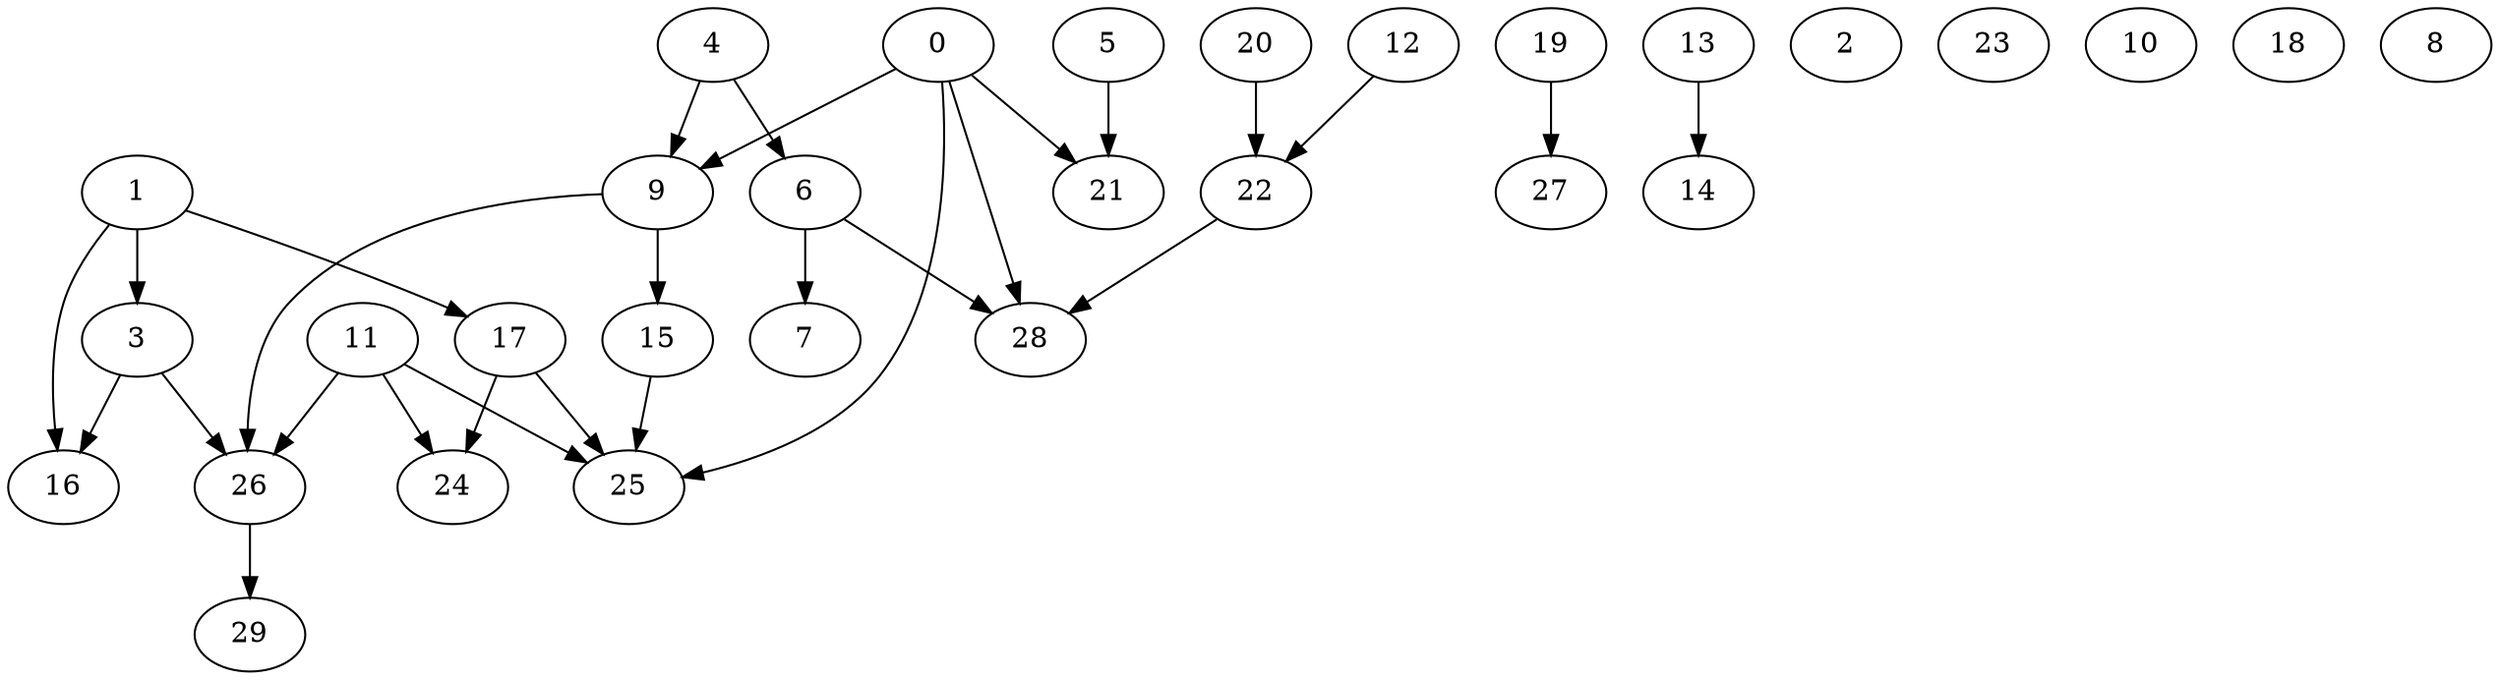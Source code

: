 digraph "Random_Nodes_30_Density_0.93_CCR_2.01_WeightType_Random_GB_Homogeneous-2" {
1 [Weight=3];
4 [Weight=6];
0 [Weight=10];
20 [Weight=8];
11 [Weight=8];
3 [Weight=2];
9 [Weight=8];
12 [Weight=9];
6 [Weight=8];
19 [Weight=2];
26 [Weight=6];
5 [Weight=7];
17 [Weight=4];
22 [Weight=6];
13 [Weight=4];
15 [Weight=8];
2 [Weight=10];
21 [Weight=10];
28 [Weight=10];
23 [Weight=9];
27 [Weight=9];
29 [Weight=8];
7 [Weight=7];
10 [Weight=7];
18 [Weight=7];
24 [Weight=7];
8 [Weight=4];
14 [Weight=4];
16 [Weight=3];
25 [Weight=2];
1 -> 16 [Weight=14];
5 -> 21 [Weight=12];
22 -> 28 [Weight=9];
4 -> 6 [Weight=9];
1 -> 3 [Weight=24];
19 -> 27 [Weight=24];
20 -> 22 [Weight=24];
12 -> 22 [Weight=7];
6 -> 7 [Weight=7];
26 -> 29 [Weight=21];
3 -> 26 [Weight=17];
9 -> 26 [Weight=7];
0 -> 28 [Weight=21];
11 -> 25 [Weight=5];
17 -> 24 [Weight=17];
6 -> 28 [Weight=21];
9 -> 15 [Weight=9];
1 -> 17 [Weight=24];
11 -> 24 [Weight=12];
3 -> 16 [Weight=12];
11 -> 26 [Weight=12];
13 -> 14 [Weight=9];
17 -> 25 [Weight=17];
0 -> 21 [Weight=12];
15 -> 25 [Weight=5];
0 -> 25 [Weight=17];
0 -> 9 [Weight=9];
4 -> 9 [Weight=17];
}
